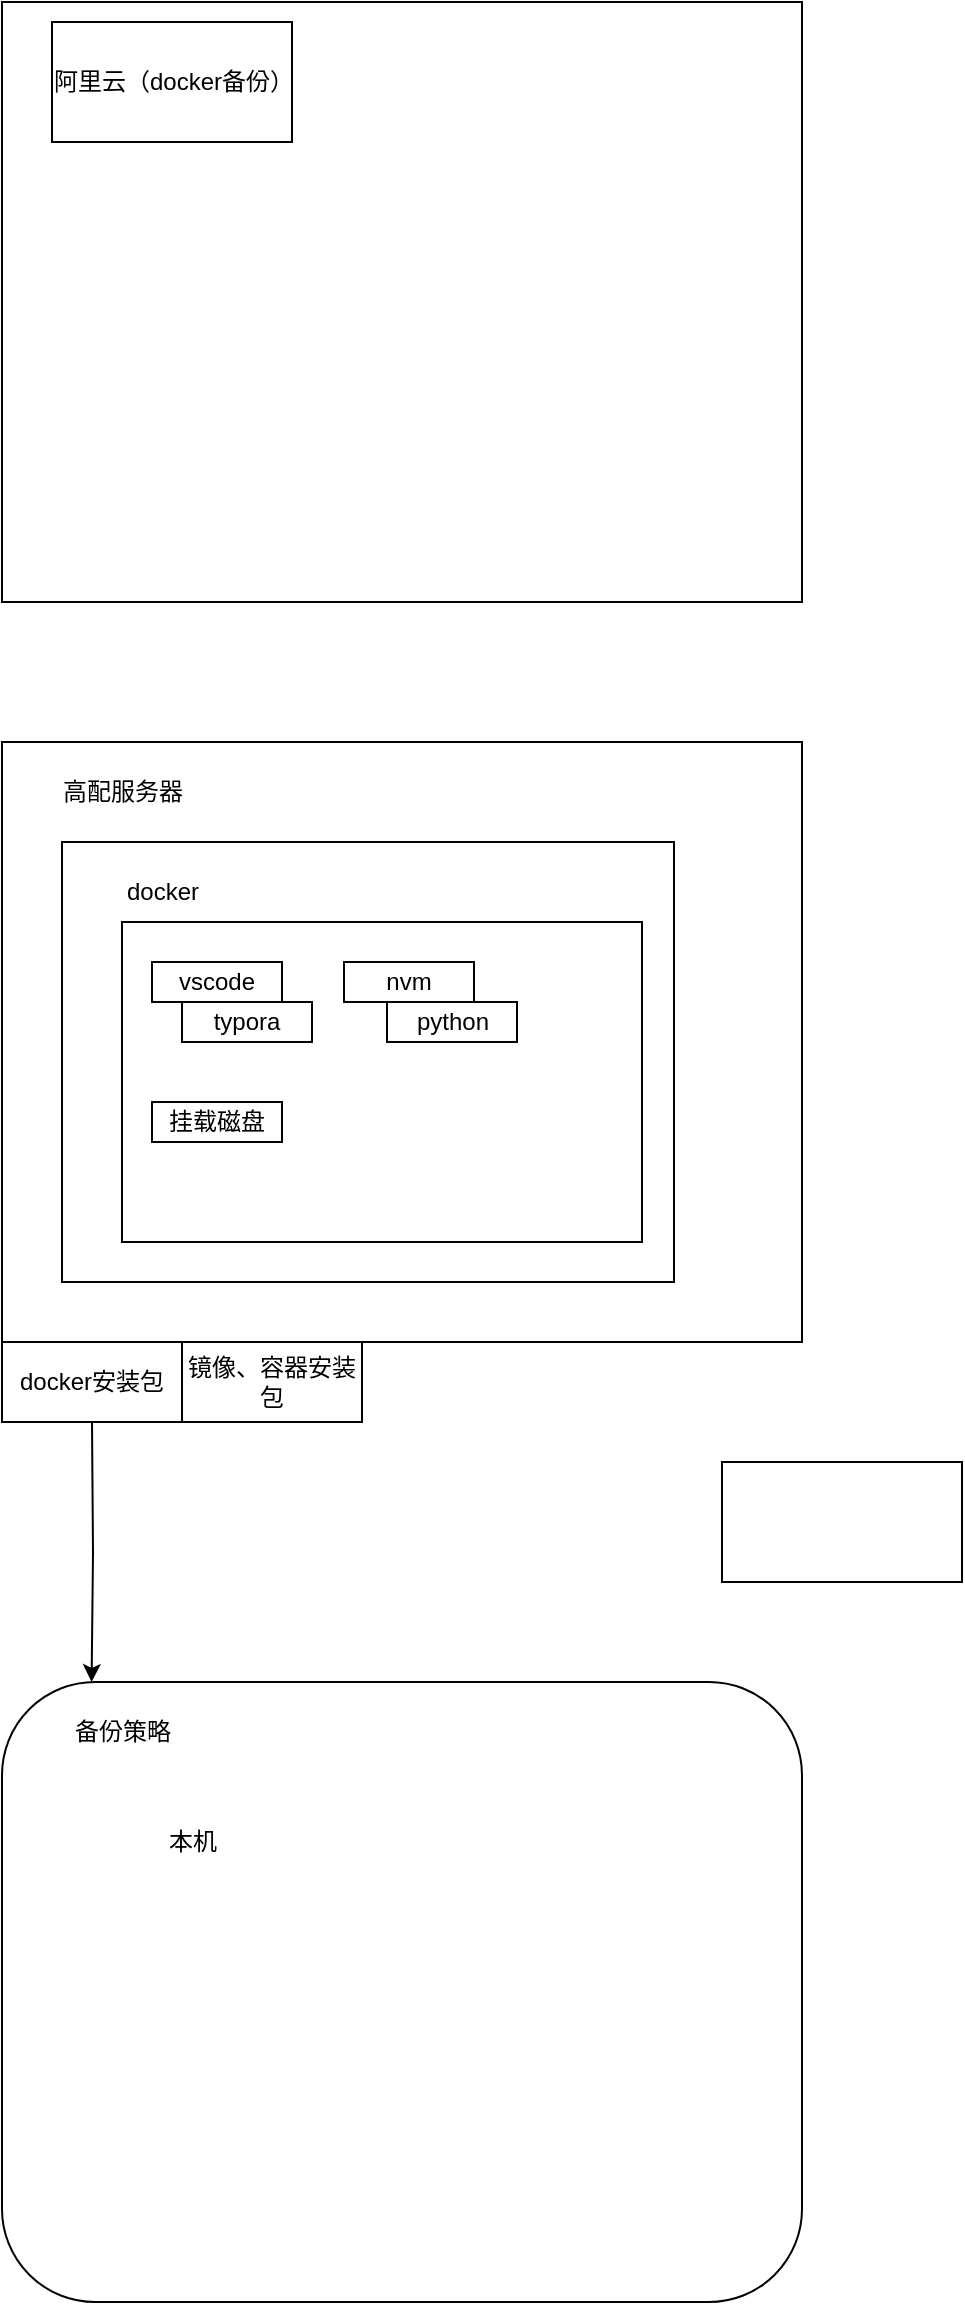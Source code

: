 <mxfile version="22.0.4" type="github">
  <diagram name="第 1 页" id="NaiW-HmVME8lXxUA8e3_">
    <mxGraphModel dx="1426" dy="1972" grid="1" gridSize="10" guides="1" tooltips="1" connect="1" arrows="1" fold="1" page="1" pageScale="1" pageWidth="827" pageHeight="1169" math="0" shadow="0">
      <root>
        <mxCell id="0" />
        <mxCell id="1" parent="0" />
        <mxCell id="3V4c2zfvgddw5qwIzAxt-13" value="" style="rounded=0;whiteSpace=wrap;html=1;" parent="1" vertex="1">
          <mxGeometry x="210" y="140" width="400" height="300" as="geometry" />
        </mxCell>
        <mxCell id="3V4c2zfvgddw5qwIzAxt-3" value="高配服务器" style="text;html=1;align=center;verticalAlign=middle;resizable=0;points=[];autosize=1;strokeColor=none;fillColor=none;" parent="1" vertex="1">
          <mxGeometry x="230" y="150" width="80" height="30" as="geometry" />
        </mxCell>
        <mxCell id="3V4c2zfvgddw5qwIzAxt-4" value="" style="rounded=0;whiteSpace=wrap;html=1;" parent="1" vertex="1">
          <mxGeometry x="240" y="190" width="306" height="220" as="geometry" />
        </mxCell>
        <mxCell id="3V4c2zfvgddw5qwIzAxt-5" value="docker" style="text;html=1;align=center;verticalAlign=middle;resizable=0;points=[];autosize=1;strokeColor=none;fillColor=none;" parent="1" vertex="1">
          <mxGeometry x="260" y="200" width="60" height="30" as="geometry" />
        </mxCell>
        <mxCell id="3V4c2zfvgddw5qwIzAxt-6" value="" style="rounded=1;whiteSpace=wrap;html=1;" parent="1" vertex="1">
          <mxGeometry x="210" y="610" width="400" height="310" as="geometry" />
        </mxCell>
        <mxCell id="3V4c2zfvgddw5qwIzAxt-7" value="备份策略" style="text;html=1;align=center;verticalAlign=middle;resizable=0;points=[];autosize=1;strokeColor=none;fillColor=none;" parent="1" vertex="1">
          <mxGeometry x="235" y="620" width="70" height="30" as="geometry" />
        </mxCell>
        <mxCell id="3V4c2zfvgddw5qwIzAxt-9" value="本机" style="text;html=1;align=center;verticalAlign=middle;resizable=0;points=[];autosize=1;strokeColor=none;fillColor=none;" parent="1" vertex="1">
          <mxGeometry x="280" y="675" width="50" height="30" as="geometry" />
        </mxCell>
        <mxCell id="3V4c2zfvgddw5qwIzAxt-11" value="" style="rounded=0;whiteSpace=wrap;html=1;" parent="1" vertex="1">
          <mxGeometry x="270" y="230" width="260" height="160" as="geometry" />
        </mxCell>
        <mxCell id="3V4c2zfvgddw5qwIzAxt-22" style="edgeStyle=orthogonalEdgeStyle;rounded=0;orthogonalLoop=1;jettySize=auto;html=1;entryX=0.112;entryY=0;entryDx=0;entryDy=0;entryPerimeter=0;" parent="1" target="3V4c2zfvgddw5qwIzAxt-6" edge="1">
          <mxGeometry relative="1" as="geometry">
            <mxPoint x="255" y="480" as="sourcePoint" />
          </mxGeometry>
        </mxCell>
        <mxCell id="3V4c2zfvgddw5qwIzAxt-23" value="vscode" style="rounded=0;whiteSpace=wrap;html=1;" parent="1" vertex="1">
          <mxGeometry x="285" y="250" width="65" height="20" as="geometry" />
        </mxCell>
        <mxCell id="3V4c2zfvgddw5qwIzAxt-24" value="typora" style="rounded=0;whiteSpace=wrap;html=1;" parent="1" vertex="1">
          <mxGeometry x="300" y="270" width="65" height="20" as="geometry" />
        </mxCell>
        <mxCell id="3V4c2zfvgddw5qwIzAxt-25" value="nvm" style="rounded=0;whiteSpace=wrap;html=1;" parent="1" vertex="1">
          <mxGeometry x="381" y="250" width="65" height="20" as="geometry" />
        </mxCell>
        <mxCell id="3V4c2zfvgddw5qwIzAxt-26" value="python" style="rounded=0;whiteSpace=wrap;html=1;" parent="1" vertex="1">
          <mxGeometry x="402.5" y="270" width="65" height="20" as="geometry" />
        </mxCell>
        <mxCell id="3V4c2zfvgddw5qwIzAxt-27" value="" style="rounded=0;whiteSpace=wrap;html=1;" parent="1" vertex="1">
          <mxGeometry x="570" y="500" width="120" height="60" as="geometry" />
        </mxCell>
        <mxCell id="3V4c2zfvgddw5qwIzAxt-28" value="挂载磁盘" style="rounded=0;whiteSpace=wrap;html=1;" parent="1" vertex="1">
          <mxGeometry x="285" y="320" width="65" height="20" as="geometry" />
        </mxCell>
        <mxCell id="3V4c2zfvgddw5qwIzAxt-30" value="docker安装包" style="rounded=0;whiteSpace=wrap;html=1;" parent="1" vertex="1">
          <mxGeometry x="210" y="440" width="90" height="40" as="geometry" />
        </mxCell>
        <mxCell id="3V4c2zfvgddw5qwIzAxt-31" value="镜像、容器安装包" style="rounded=0;whiteSpace=wrap;html=1;" parent="1" vertex="1">
          <mxGeometry x="300" y="440" width="90" height="40" as="geometry" />
        </mxCell>
        <mxCell id="2qiH9pmpnfZJtP3j0kZU-3" value="" style="rounded=0;whiteSpace=wrap;html=1;" vertex="1" parent="1">
          <mxGeometry x="210" y="-230" width="400" height="300" as="geometry" />
        </mxCell>
        <mxCell id="2qiH9pmpnfZJtP3j0kZU-5" value="阿里云（docker备份）" style="rounded=0;whiteSpace=wrap;html=1;" vertex="1" parent="1">
          <mxGeometry x="235" y="-220" width="120" height="60" as="geometry" />
        </mxCell>
      </root>
    </mxGraphModel>
  </diagram>
</mxfile>
